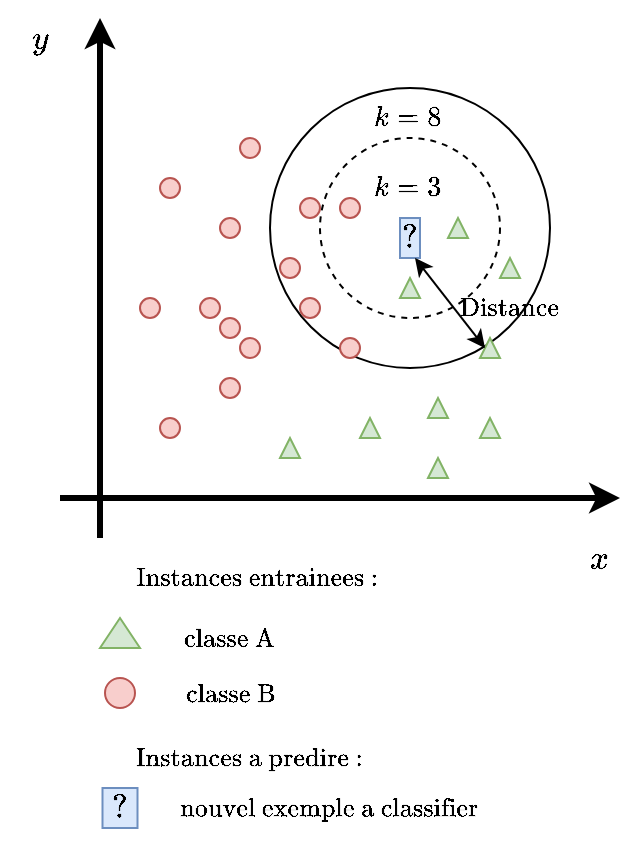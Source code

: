 <mxfile version="13.6.10" type="device"><diagram id="OyhKAlGBk_hbc9VKiZkE" name="Page-1"><mxGraphModel dx="1426" dy="803" grid="1" gridSize="10" guides="1" tooltips="1" connect="1" arrows="1" fold="1" page="1" pageScale="1" pageWidth="827" pageHeight="1169" math="1" shadow="0"><root><mxCell id="0"/><mxCell id="1" parent="0"/><mxCell id="AM8bhmj26SAKjcu-mjCd-48" value="" style="ellipse;whiteSpace=wrap;html=1;aspect=fixed;fontSize=14;fillColor=none;dashed=1;" vertex="1" parent="1"><mxGeometry x="350" y="250" width="90" height="90" as="geometry"/></mxCell><mxCell id="AM8bhmj26SAKjcu-mjCd-49" value="" style="ellipse;whiteSpace=wrap;html=1;aspect=fixed;fontSize=14;fillColor=none;" vertex="1" parent="1"><mxGeometry x="325" y="225" width="140" height="140" as="geometry"/></mxCell><mxCell id="AM8bhmj26SAKjcu-mjCd-1" value="" style="endArrow=classic;html=1;strokeWidth=3;" edge="1" parent="1"><mxGeometry width="50" height="50" relative="1" as="geometry"><mxPoint x="240" y="450" as="sourcePoint"/><mxPoint x="240" y="190" as="targetPoint"/></mxGeometry></mxCell><mxCell id="AM8bhmj26SAKjcu-mjCd-2" value="" style="endArrow=classic;html=1;strokeWidth=3;" edge="1" parent="1"><mxGeometry width="50" height="50" relative="1" as="geometry"><mxPoint x="220" y="430" as="sourcePoint"/><mxPoint x="500" y="430" as="targetPoint"/></mxGeometry></mxCell><mxCell id="AM8bhmj26SAKjcu-mjCd-3" value="" style="ellipse;whiteSpace=wrap;html=1;aspect=fixed;fillColor=#f8cecc;strokeColor=#b85450;" vertex="1" parent="1"><mxGeometry x="310" y="250" width="10" height="10" as="geometry"/></mxCell><mxCell id="AM8bhmj26SAKjcu-mjCd-5" value="" style="ellipse;whiteSpace=wrap;html=1;aspect=fixed;fillColor=#f8cecc;strokeColor=#b85450;" vertex="1" parent="1"><mxGeometry x="300" y="290" width="10" height="10" as="geometry"/></mxCell><mxCell id="AM8bhmj26SAKjcu-mjCd-6" value="" style="ellipse;whiteSpace=wrap;html=1;aspect=fixed;fillColor=#f8cecc;strokeColor=#b85450;" vertex="1" parent="1"><mxGeometry x="290" y="330" width="10" height="10" as="geometry"/></mxCell><mxCell id="AM8bhmj26SAKjcu-mjCd-7" value="" style="ellipse;whiteSpace=wrap;html=1;aspect=fixed;fillColor=#f8cecc;strokeColor=#b85450;" vertex="1" parent="1"><mxGeometry x="330" y="310" width="10" height="10" as="geometry"/></mxCell><mxCell id="AM8bhmj26SAKjcu-mjCd-8" value="" style="ellipse;whiteSpace=wrap;html=1;aspect=fixed;fillColor=#f8cecc;strokeColor=#b85450;" vertex="1" parent="1"><mxGeometry x="300" y="370" width="10" height="10" as="geometry"/></mxCell><mxCell id="AM8bhmj26SAKjcu-mjCd-9" value="" style="ellipse;whiteSpace=wrap;html=1;aspect=fixed;fillColor=#f8cecc;strokeColor=#b85450;" vertex="1" parent="1"><mxGeometry x="360" y="280" width="10" height="10" as="geometry"/></mxCell><mxCell id="AM8bhmj26SAKjcu-mjCd-10" value="" style="ellipse;whiteSpace=wrap;html=1;aspect=fixed;fillColor=#f8cecc;strokeColor=#b85450;" vertex="1" parent="1"><mxGeometry x="270" y="270" width="10" height="10" as="geometry"/></mxCell><mxCell id="AM8bhmj26SAKjcu-mjCd-11" value="" style="ellipse;whiteSpace=wrap;html=1;aspect=fixed;fillColor=#f8cecc;strokeColor=#b85450;" vertex="1" parent="1"><mxGeometry x="270" y="390" width="10" height="10" as="geometry"/></mxCell><mxCell id="AM8bhmj26SAKjcu-mjCd-13" value="$$y$$" style="text;html=1;strokeColor=none;fillColor=none;align=center;verticalAlign=middle;whiteSpace=wrap;rounded=0;fontSize=14;" vertex="1" parent="1"><mxGeometry x="190" y="190" width="40" height="20" as="geometry"/></mxCell><mxCell id="AM8bhmj26SAKjcu-mjCd-14" value="$$x$$" style="text;html=1;strokeColor=none;fillColor=none;align=center;verticalAlign=middle;whiteSpace=wrap;rounded=0;fontSize=14;" vertex="1" parent="1"><mxGeometry x="470" y="450" width="40" height="20" as="geometry"/></mxCell><mxCell id="AM8bhmj26SAKjcu-mjCd-22" value="" style="ellipse;whiteSpace=wrap;html=1;aspect=fixed;fillColor=#f8cecc;strokeColor=#b85450;" vertex="1" parent="1"><mxGeometry x="300" y="340" width="10" height="10" as="geometry"/></mxCell><mxCell id="AM8bhmj26SAKjcu-mjCd-23" value="" style="ellipse;whiteSpace=wrap;html=1;aspect=fixed;fillColor=#f8cecc;strokeColor=#b85450;" vertex="1" parent="1"><mxGeometry x="310" y="350" width="10" height="10" as="geometry"/></mxCell><mxCell id="AM8bhmj26SAKjcu-mjCd-24" value="" style="ellipse;whiteSpace=wrap;html=1;aspect=fixed;fillColor=#f8cecc;strokeColor=#b85450;" vertex="1" parent="1"><mxGeometry x="260" y="330" width="10" height="10" as="geometry"/></mxCell><mxCell id="AM8bhmj26SAKjcu-mjCd-25" value="" style="ellipse;whiteSpace=wrap;html=1;aspect=fixed;fillColor=#f8cecc;strokeColor=#b85450;" vertex="1" parent="1"><mxGeometry x="340" y="280" width="10" height="10" as="geometry"/></mxCell><mxCell id="AM8bhmj26SAKjcu-mjCd-27" value="" style="ellipse;whiteSpace=wrap;html=1;aspect=fixed;fillColor=#f8cecc;strokeColor=#b85450;" vertex="1" parent="1"><mxGeometry x="360" y="350" width="10" height="10" as="geometry"/></mxCell><mxCell id="AM8bhmj26SAKjcu-mjCd-28" value="" style="ellipse;whiteSpace=wrap;html=1;aspect=fixed;fillColor=#f8cecc;strokeColor=#b85450;" vertex="1" parent="1"><mxGeometry x="340" y="330" width="10" height="10" as="geometry"/></mxCell><mxCell id="AM8bhmj26SAKjcu-mjCd-29" value="" style="triangle;whiteSpace=wrap;html=1;fontSize=14;direction=north;fillColor=#d5e8d4;strokeColor=#82b366;" vertex="1" parent="1"><mxGeometry x="430" y="350" width="10" height="10" as="geometry"/></mxCell><mxCell id="AM8bhmj26SAKjcu-mjCd-30" value="" style="triangle;whiteSpace=wrap;html=1;fontSize=14;direction=north;fillColor=#d5e8d4;strokeColor=#82b366;" vertex="1" parent="1"><mxGeometry x="370" y="390" width="10" height="10" as="geometry"/></mxCell><mxCell id="AM8bhmj26SAKjcu-mjCd-31" value="" style="triangle;whiteSpace=wrap;html=1;fontSize=14;direction=north;fillColor=#d5e8d4;strokeColor=#82b366;" vertex="1" parent="1"><mxGeometry x="390" y="320" width="10" height="10" as="geometry"/></mxCell><mxCell id="AM8bhmj26SAKjcu-mjCd-32" value="" style="triangle;whiteSpace=wrap;html=1;fontSize=14;direction=north;fillColor=#d5e8d4;strokeColor=#82b366;" vertex="1" parent="1"><mxGeometry x="440" y="310" width="10" height="10" as="geometry"/></mxCell><mxCell id="AM8bhmj26SAKjcu-mjCd-33" value="" style="triangle;whiteSpace=wrap;html=1;fontSize=14;direction=north;fillColor=#d5e8d4;strokeColor=#82b366;" vertex="1" parent="1"><mxGeometry x="404" y="380" width="10" height="10" as="geometry"/></mxCell><mxCell id="AM8bhmj26SAKjcu-mjCd-34" value="" style="triangle;whiteSpace=wrap;html=1;fontSize=14;direction=north;fillColor=#d5e8d4;strokeColor=#82b366;" vertex="1" parent="1"><mxGeometry x="414" y="290" width="10" height="10" as="geometry"/></mxCell><mxCell id="AM8bhmj26SAKjcu-mjCd-35" value="" style="triangle;whiteSpace=wrap;html=1;fontSize=14;direction=north;fillColor=#d5e8d4;strokeColor=#82b366;" vertex="1" parent="1"><mxGeometry x="330" y="400" width="10" height="10" as="geometry"/></mxCell><mxCell id="AM8bhmj26SAKjcu-mjCd-36" value="" style="triangle;whiteSpace=wrap;html=1;fontSize=14;direction=north;fillColor=#d5e8d4;strokeColor=#82b366;" vertex="1" parent="1"><mxGeometry x="240" y="490" width="20" height="15" as="geometry"/></mxCell><mxCell id="AM8bhmj26SAKjcu-mjCd-37" value="" style="ellipse;whiteSpace=wrap;html=1;aspect=fixed;fillColor=#f8cecc;strokeColor=#b85450;" vertex="1" parent="1"><mxGeometry x="242.5" y="520" width="15" height="15" as="geometry"/></mxCell><mxCell id="AM8bhmj26SAKjcu-mjCd-38" value="$$\text{classe A}$$" style="text;html=1;strokeColor=none;fillColor=none;align=center;verticalAlign=middle;whiteSpace=wrap;rounded=0;fontSize=11;" vertex="1" parent="1"><mxGeometry x="280" y="490" width="50" height="20" as="geometry"/></mxCell><mxCell id="AM8bhmj26SAKjcu-mjCd-39" value="$$\text{classe B}$$" style="text;html=1;strokeColor=none;fillColor=none;align=center;verticalAlign=middle;whiteSpace=wrap;rounded=0;fontSize=11;" vertex="1" parent="1"><mxGeometry x="280" y="517.5" width="50" height="20" as="geometry"/></mxCell><mxCell id="AM8bhmj26SAKjcu-mjCd-40" value="$$?$$" style="rounded=0;whiteSpace=wrap;html=1;fontSize=14;fillColor=#dae8fc;strokeColor=#6c8ebf;" vertex="1" parent="1"><mxGeometry x="390" y="290" width="10" height="20" as="geometry"/></mxCell><mxCell id="AM8bhmj26SAKjcu-mjCd-41" value="$$?$$" style="rounded=0;whiteSpace=wrap;html=1;fontSize=14;fillColor=#dae8fc;strokeColor=#6c8ebf;" vertex="1" parent="1"><mxGeometry x="241.25" y="575" width="17.5" height="20" as="geometry"/></mxCell><mxCell id="AM8bhmj26SAKjcu-mjCd-42" value="$$\text{nouvel exemple a classifier}$$" style="text;html=1;strokeColor=none;fillColor=none;align=center;verticalAlign=middle;whiteSpace=wrap;rounded=0;fontSize=11;" vertex="1" parent="1"><mxGeometry x="270" y="575" width="170" height="20" as="geometry"/></mxCell><mxCell id="AM8bhmj26SAKjcu-mjCd-43" value="" style="endArrow=classic;startArrow=classic;html=1;strokeWidth=1;fontSize=14;entryX=0.5;entryY=0;entryDx=0;entryDy=0;exitX=0.75;exitY=1;exitDx=0;exitDy=0;" edge="1" parent="1" source="AM8bhmj26SAKjcu-mjCd-40" target="AM8bhmj26SAKjcu-mjCd-29"><mxGeometry width="50" height="50" relative="1" as="geometry"><mxPoint x="354" y="380" as="sourcePoint"/><mxPoint x="420" y="360" as="targetPoint"/></mxGeometry></mxCell><mxCell id="AM8bhmj26SAKjcu-mjCd-44" value="$$\text{Instances entrainees :}$$" style="text;html=1;strokeColor=none;fillColor=none;align=center;verticalAlign=middle;whiteSpace=wrap;rounded=0;fontSize=11;" vertex="1" parent="1"><mxGeometry x="224" y="460" width="190" height="20" as="geometry"/></mxCell><mxCell id="AM8bhmj26SAKjcu-mjCd-45" value="$$\text{Instances a predire :}$$" style="text;html=1;strokeColor=none;fillColor=none;align=center;verticalAlign=middle;whiteSpace=wrap;rounded=0;fontSize=11;" vertex="1" parent="1"><mxGeometry x="220" y="550" width="190" height="20" as="geometry"/></mxCell><mxCell id="AM8bhmj26SAKjcu-mjCd-46" value="&lt;font style=&quot;font-size: 11px&quot;&gt;$$\text{Distance}$$&lt;/font&gt;" style="text;html=1;strokeColor=none;fillColor=none;align=center;verticalAlign=middle;whiteSpace=wrap;rounded=0;fontSize=14;" vertex="1" parent="1"><mxGeometry x="415" y="325" width="60" height="20" as="geometry"/></mxCell><mxCell id="AM8bhmj26SAKjcu-mjCd-50" value="$$k=3$$" style="text;html=1;strokeColor=none;fillColor=none;align=center;verticalAlign=middle;whiteSpace=wrap;rounded=0;dashed=1;fontSize=12;" vertex="1" parent="1"><mxGeometry x="374" y="265" width="40" height="20" as="geometry"/></mxCell><mxCell id="AM8bhmj26SAKjcu-mjCd-51" value="$$k=8$$" style="text;html=1;strokeColor=none;fillColor=none;align=center;verticalAlign=middle;whiteSpace=wrap;rounded=0;dashed=1;fontSize=12;" vertex="1" parent="1"><mxGeometry x="374" y="230" width="40" height="20" as="geometry"/></mxCell><mxCell id="AM8bhmj26SAKjcu-mjCd-53" value="" style="triangle;whiteSpace=wrap;html=1;fontSize=14;direction=north;fillColor=#d5e8d4;strokeColor=#82b366;" vertex="1" parent="1"><mxGeometry x="430" y="390" width="10" height="10" as="geometry"/></mxCell><mxCell id="AM8bhmj26SAKjcu-mjCd-54" value="" style="triangle;whiteSpace=wrap;html=1;fontSize=14;direction=north;fillColor=#d5e8d4;strokeColor=#82b366;" vertex="1" parent="1"><mxGeometry x="404" y="410" width="10" height="10" as="geometry"/></mxCell></root></mxGraphModel></diagram></mxfile>